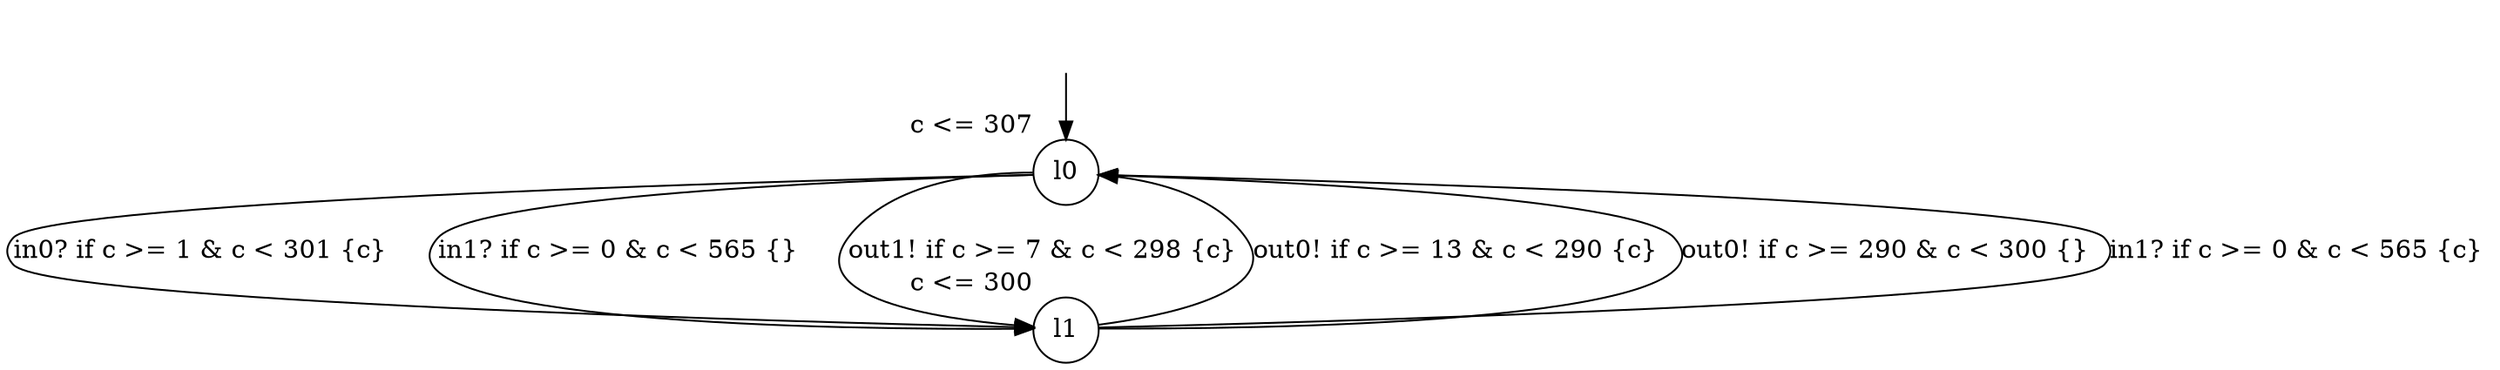 digraph g {
__start0 [label="" shape="none"];
l0 [shape="circle" margin=0 label="l0", xlabel="c <= 307"];
l1 [shape="circle" margin=0 label="l1", xlabel="c <= 300"];
l0 -> l1 [label="in0? if c >= 1 & c < 301 {c} "];
l0 -> l1 [label="in1? if c >= 0 & c < 565 {} "];
l0 -> l1 [label="out1! if c >= 7 & c < 298 {c} "];
l1 -> l0 [label="out0! if c >= 13 & c < 290 {c} "];
l1 -> l0 [label="out0! if c >= 290 & c < 300 {} "];
l1 -> l0 [label="in1? if c >= 0 & c < 565 {c} "];
__start0 -> l0;
}
